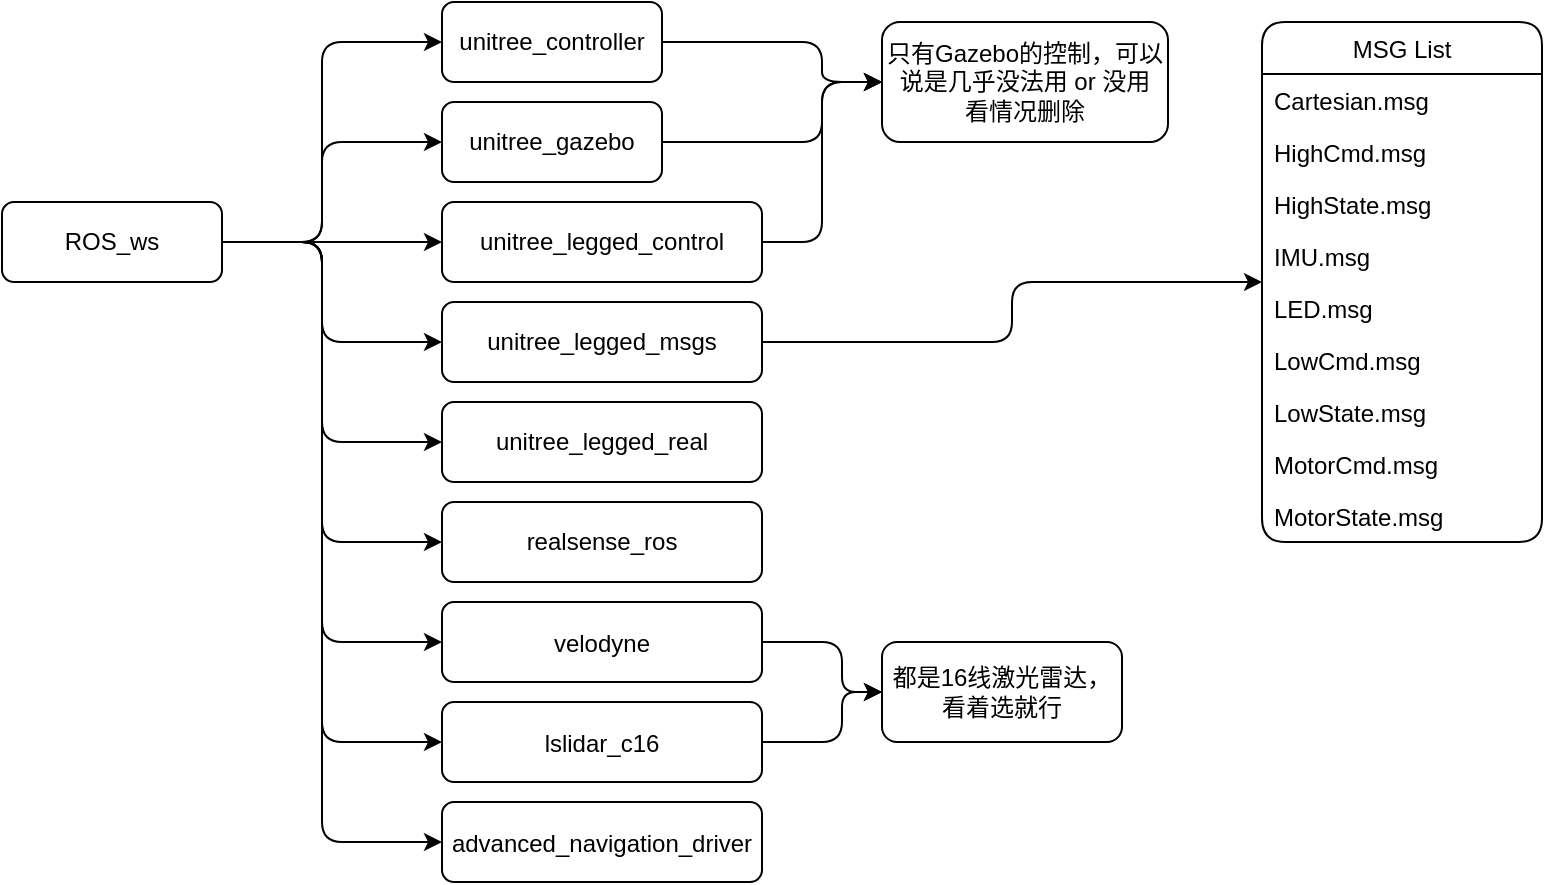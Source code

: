 <mxfile>
    <diagram id="2bcIbB1W4fU8qBgN0w6G" name="第 1 页">
        <mxGraphModel dx="865" dy="456" grid="1" gridSize="10" guides="1" tooltips="1" connect="1" arrows="1" fold="1" page="1" pageScale="1" pageWidth="827" pageHeight="1169" math="0" shadow="0">
            <root>
                <mxCell id="0"/>
                <mxCell id="1" parent="0"/>
                <mxCell id="C_AhAHpW7zwYLXLOmo2u-3" value="" style="edgeStyle=orthogonalEdgeStyle;rounded=1;orthogonalLoop=1;jettySize=auto;html=1;" parent="1" source="C_AhAHpW7zwYLXLOmo2u-1" target="C_AhAHpW7zwYLXLOmo2u-2" edge="1">
                    <mxGeometry relative="1" as="geometry"/>
                </mxCell>
                <mxCell id="C_AhAHpW7zwYLXLOmo2u-1" value="ROS_ws" style="rounded=1;whiteSpace=wrap;html=1;" parent="1" vertex="1">
                    <mxGeometry x="20" y="170" width="110" height="40" as="geometry"/>
                </mxCell>
                <mxCell id="C_AhAHpW7zwYLXLOmo2u-2" value="unitree_legged_control" style="rounded=1;whiteSpace=wrap;html=1;" parent="1" vertex="1">
                    <mxGeometry x="240" y="170" width="160" height="40" as="geometry"/>
                </mxCell>
                <mxCell id="C_AhAHpW7zwYLXLOmo2u-13" value="" style="edgeStyle=orthogonalEdgeStyle;rounded=1;orthogonalLoop=1;jettySize=auto;html=1;" parent="1" source="C_AhAHpW7zwYLXLOmo2u-4" target="C_AhAHpW7zwYLXLOmo2u-14" edge="1">
                    <mxGeometry relative="1" as="geometry">
                        <Array as="points">
                            <mxPoint x="430" y="140"/>
                            <mxPoint x="430" y="110"/>
                        </Array>
                    </mxGeometry>
                </mxCell>
                <mxCell id="C_AhAHpW7zwYLXLOmo2u-4" value="unitree_gazebo" style="rounded=1;whiteSpace=wrap;html=1;" parent="1" vertex="1">
                    <mxGeometry x="240" y="120" width="110" height="40" as="geometry"/>
                </mxCell>
                <mxCell id="C_AhAHpW7zwYLXLOmo2u-15" value="" style="edgeStyle=orthogonalEdgeStyle;rounded=1;orthogonalLoop=1;jettySize=auto;html=1;" parent="1" source="C_AhAHpW7zwYLXLOmo2u-5" target="C_AhAHpW7zwYLXLOmo2u-14" edge="1">
                    <mxGeometry relative="1" as="geometry">
                        <Array as="points">
                            <mxPoint x="430" y="90"/>
                            <mxPoint x="430" y="110"/>
                        </Array>
                    </mxGeometry>
                </mxCell>
                <mxCell id="C_AhAHpW7zwYLXLOmo2u-5" value="unitree_controller" style="rounded=1;whiteSpace=wrap;html=1;" parent="1" vertex="1">
                    <mxGeometry x="240" y="70" width="110" height="40" as="geometry"/>
                </mxCell>
                <mxCell id="C_AhAHpW7zwYLXLOmo2u-19" value="" style="edgeStyle=orthogonalEdgeStyle;rounded=1;orthogonalLoop=1;jettySize=auto;html=1;" parent="1" source="C_AhAHpW7zwYLXLOmo2u-6" target="C_AhAHpW7zwYLXLOmo2u-20" edge="1">
                    <mxGeometry relative="1" as="geometry">
                        <mxPoint x="610" y="240" as="targetPoint"/>
                    </mxGeometry>
                </mxCell>
                <mxCell id="C_AhAHpW7zwYLXLOmo2u-6" value="unitree_legged_msgs" style="rounded=1;whiteSpace=wrap;html=1;" parent="1" vertex="1">
                    <mxGeometry x="240" y="220" width="160" height="40" as="geometry"/>
                </mxCell>
                <mxCell id="C_AhAHpW7zwYLXLOmo2u-7" value="unitree_legged_real" style="rounded=1;whiteSpace=wrap;html=1;" parent="1" vertex="1">
                    <mxGeometry x="240" y="270" width="160" height="40" as="geometry"/>
                </mxCell>
                <mxCell id="C_AhAHpW7zwYLXLOmo2u-8" value="" style="edgeStyle=orthogonalEdgeStyle;rounded=1;orthogonalLoop=1;jettySize=auto;html=1;" parent="1" source="C_AhAHpW7zwYLXLOmo2u-1" target="C_AhAHpW7zwYLXLOmo2u-6" edge="1">
                    <mxGeometry relative="1" as="geometry">
                        <mxPoint x="140" y="170" as="sourcePoint"/>
                        <mxPoint x="240" y="190" as="targetPoint"/>
                        <Array as="points">
                            <mxPoint x="180" y="190"/>
                            <mxPoint x="180" y="240"/>
                        </Array>
                    </mxGeometry>
                </mxCell>
                <mxCell id="C_AhAHpW7zwYLXLOmo2u-9" value="" style="edgeStyle=orthogonalEdgeStyle;rounded=1;orthogonalLoop=1;jettySize=auto;html=1;" parent="1" source="C_AhAHpW7zwYLXLOmo2u-1" target="C_AhAHpW7zwYLXLOmo2u-7" edge="1">
                    <mxGeometry relative="1" as="geometry">
                        <mxPoint x="150" y="180" as="sourcePoint"/>
                        <mxPoint x="250" y="200" as="targetPoint"/>
                        <Array as="points">
                            <mxPoint x="180" y="190"/>
                            <mxPoint x="180" y="290"/>
                        </Array>
                    </mxGeometry>
                </mxCell>
                <mxCell id="C_AhAHpW7zwYLXLOmo2u-10" value="" style="edgeStyle=orthogonalEdgeStyle;rounded=1;orthogonalLoop=1;jettySize=auto;html=1;" parent="1" source="C_AhAHpW7zwYLXLOmo2u-1" target="C_AhAHpW7zwYLXLOmo2u-4" edge="1">
                    <mxGeometry relative="1" as="geometry">
                        <mxPoint x="160" y="190" as="sourcePoint"/>
                        <mxPoint x="260" y="210" as="targetPoint"/>
                        <Array as="points">
                            <mxPoint x="180" y="190"/>
                            <mxPoint x="180" y="140"/>
                        </Array>
                    </mxGeometry>
                </mxCell>
                <mxCell id="C_AhAHpW7zwYLXLOmo2u-11" value="" style="edgeStyle=orthogonalEdgeStyle;rounded=1;orthogonalLoop=1;jettySize=auto;html=1;" parent="1" source="C_AhAHpW7zwYLXLOmo2u-1" target="C_AhAHpW7zwYLXLOmo2u-5" edge="1">
                    <mxGeometry relative="1" as="geometry">
                        <mxPoint x="170" y="200" as="sourcePoint"/>
                        <mxPoint x="270" y="220" as="targetPoint"/>
                        <Array as="points">
                            <mxPoint x="180" y="190"/>
                            <mxPoint x="180" y="90"/>
                        </Array>
                    </mxGeometry>
                </mxCell>
                <mxCell id="C_AhAHpW7zwYLXLOmo2u-14" value="只有Gazebo的控制，可以说是几乎没法用 or 没用&lt;br&gt;看情况删除" style="rounded=1;whiteSpace=wrap;html=1;" parent="1" vertex="1">
                    <mxGeometry x="460" y="80" width="143" height="60" as="geometry"/>
                </mxCell>
                <mxCell id="C_AhAHpW7zwYLXLOmo2u-17" value="" style="edgeStyle=orthogonalEdgeStyle;rounded=1;orthogonalLoop=1;jettySize=auto;html=1;" parent="1" source="C_AhAHpW7zwYLXLOmo2u-2" target="C_AhAHpW7zwYLXLOmo2u-14" edge="1">
                    <mxGeometry relative="1" as="geometry">
                        <mxPoint x="360" y="150" as="sourcePoint"/>
                        <mxPoint x="440" y="100" as="targetPoint"/>
                        <Array as="points">
                            <mxPoint x="430" y="190"/>
                            <mxPoint x="430" y="110"/>
                        </Array>
                    </mxGeometry>
                </mxCell>
                <mxCell id="C_AhAHpW7zwYLXLOmo2u-20" value="MSG List" style="swimlane;fontStyle=0;childLayout=stackLayout;horizontal=1;startSize=26;horizontalStack=0;resizeParent=1;resizeParentMax=0;resizeLast=0;collapsible=0;marginBottom=0;rounded=1;shadow=0;glass=0;connectable=1;allowArrows=1;dropTarget=1;" parent="1" vertex="1">
                    <mxGeometry x="650" y="80" width="140" height="260" as="geometry"/>
                </mxCell>
                <mxCell id="C_AhAHpW7zwYLXLOmo2u-21" value="Cartesian.msg" style="text;strokeColor=none;fillColor=none;align=left;verticalAlign=top;spacingLeft=4;spacingRight=4;overflow=hidden;rotatable=0;points=[[0,0.5],[1,0.5]];portConstraint=eastwest;" parent="C_AhAHpW7zwYLXLOmo2u-20" vertex="1">
                    <mxGeometry y="26" width="140" height="26" as="geometry"/>
                </mxCell>
                <mxCell id="C_AhAHpW7zwYLXLOmo2u-22" value="HighCmd.msg" style="text;strokeColor=none;fillColor=none;align=left;verticalAlign=top;spacingLeft=4;spacingRight=4;overflow=hidden;rotatable=0;points=[[0,0.5],[1,0.5]];portConstraint=eastwest;" parent="C_AhAHpW7zwYLXLOmo2u-20" vertex="1">
                    <mxGeometry y="52" width="140" height="26" as="geometry"/>
                </mxCell>
                <mxCell id="C_AhAHpW7zwYLXLOmo2u-23" value="HighState.msg" style="text;strokeColor=none;fillColor=none;align=left;verticalAlign=top;spacingLeft=4;spacingRight=4;overflow=hidden;rotatable=0;points=[[0,0.5],[1,0.5]];portConstraint=eastwest;" parent="C_AhAHpW7zwYLXLOmo2u-20" vertex="1">
                    <mxGeometry y="78" width="140" height="26" as="geometry"/>
                </mxCell>
                <mxCell id="C_AhAHpW7zwYLXLOmo2u-27" value="IMU.msg" style="text;strokeColor=none;fillColor=none;align=left;verticalAlign=top;spacingLeft=4;spacingRight=4;overflow=hidden;rotatable=0;points=[[0,0.5],[1,0.5]];portConstraint=eastwest;" parent="C_AhAHpW7zwYLXLOmo2u-20" vertex="1">
                    <mxGeometry y="104" width="140" height="26" as="geometry"/>
                </mxCell>
                <mxCell id="C_AhAHpW7zwYLXLOmo2u-26" value="LED.msg" style="text;strokeColor=none;fillColor=none;align=left;verticalAlign=top;spacingLeft=4;spacingRight=4;overflow=hidden;rotatable=0;points=[[0,0.5],[1,0.5]];portConstraint=eastwest;" parent="C_AhAHpW7zwYLXLOmo2u-20" vertex="1">
                    <mxGeometry y="130" width="140" height="26" as="geometry"/>
                </mxCell>
                <mxCell id="C_AhAHpW7zwYLXLOmo2u-25" value="LowCmd.msg" style="text;strokeColor=none;fillColor=none;align=left;verticalAlign=top;spacingLeft=4;spacingRight=4;overflow=hidden;rotatable=0;points=[[0,0.5],[1,0.5]];portConstraint=eastwest;" parent="C_AhAHpW7zwYLXLOmo2u-20" vertex="1">
                    <mxGeometry y="156" width="140" height="26" as="geometry"/>
                </mxCell>
                <mxCell id="C_AhAHpW7zwYLXLOmo2u-24" value="LowState.msg" style="text;strokeColor=none;fillColor=none;align=left;verticalAlign=top;spacingLeft=4;spacingRight=4;overflow=hidden;rotatable=0;points=[[0,0.5],[1,0.5]];portConstraint=eastwest;" parent="C_AhAHpW7zwYLXLOmo2u-20" vertex="1">
                    <mxGeometry y="182" width="140" height="26" as="geometry"/>
                </mxCell>
                <mxCell id="C_AhAHpW7zwYLXLOmo2u-29" value="MotorCmd.msg" style="text;strokeColor=none;fillColor=none;align=left;verticalAlign=top;spacingLeft=4;spacingRight=4;overflow=hidden;rotatable=0;points=[[0,0.5],[1,0.5]];portConstraint=eastwest;" parent="C_AhAHpW7zwYLXLOmo2u-20" vertex="1">
                    <mxGeometry y="208" width="140" height="26" as="geometry"/>
                </mxCell>
                <mxCell id="C_AhAHpW7zwYLXLOmo2u-28" value="MotorState.msg" style="text;strokeColor=none;fillColor=none;align=left;verticalAlign=top;spacingLeft=4;spacingRight=4;overflow=hidden;rotatable=0;points=[[0,0.5],[1,0.5]];portConstraint=eastwest;" parent="C_AhAHpW7zwYLXLOmo2u-20" vertex="1">
                    <mxGeometry y="234" width="140" height="26" as="geometry"/>
                </mxCell>
                <mxCell id="C_AhAHpW7zwYLXLOmo2u-30" value="" style="edgeStyle=orthogonalEdgeStyle;rounded=1;orthogonalLoop=1;jettySize=auto;html=1;entryX=0;entryY=0.5;entryDx=0;entryDy=0;" parent="1" source="C_AhAHpW7zwYLXLOmo2u-1" target="C_AhAHpW7zwYLXLOmo2u-31" edge="1">
                    <mxGeometry relative="1" as="geometry">
                        <mxPoint x="140" y="200.034" as="sourcePoint"/>
                        <mxPoint x="250" y="300.034" as="targetPoint"/>
                        <Array as="points">
                            <mxPoint x="180" y="190"/>
                            <mxPoint x="180" y="340"/>
                        </Array>
                    </mxGeometry>
                </mxCell>
                <mxCell id="C_AhAHpW7zwYLXLOmo2u-31" value="realsense_ros" style="rounded=1;whiteSpace=wrap;html=1;" parent="1" vertex="1">
                    <mxGeometry x="240" y="320" width="160" height="40" as="geometry"/>
                </mxCell>
                <mxCell id="C_AhAHpW7zwYLXLOmo2u-32" value="&lt;p class=&quot;p1&quot; style=&quot;margin: 0px ; font-stretch: normal ; line-height: normal&quot;&gt;velodyne&lt;/p&gt;" style="rounded=1;whiteSpace=wrap;html=1;" parent="1" vertex="1">
                    <mxGeometry x="240" y="370" width="160" height="40" as="geometry"/>
                </mxCell>
                <mxCell id="C_AhAHpW7zwYLXLOmo2u-34" value="" style="edgeStyle=orthogonalEdgeStyle;rounded=1;orthogonalLoop=1;jettySize=auto;html=1;" parent="1" source="C_AhAHpW7zwYLXLOmo2u-1" target="C_AhAHpW7zwYLXLOmo2u-32" edge="1">
                    <mxGeometry relative="1" as="geometry">
                        <mxPoint x="140" y="200.034" as="sourcePoint"/>
                        <mxPoint x="250" y="350" as="targetPoint"/>
                        <Array as="points">
                            <mxPoint x="180" y="190"/>
                            <mxPoint x="180" y="390"/>
                        </Array>
                    </mxGeometry>
                </mxCell>
                <mxCell id="2" value="&lt;p class=&quot;p1&quot; style=&quot;margin: 0px ; font-stretch: normal ; line-height: normal&quot;&gt;lslidar_c16&lt;/p&gt;" style="rounded=1;whiteSpace=wrap;html=1;" parent="1" vertex="1">
                    <mxGeometry x="240" y="420" width="160" height="40" as="geometry"/>
                </mxCell>
                <mxCell id="3" value="" style="edgeStyle=orthogonalEdgeStyle;rounded=1;orthogonalLoop=1;jettySize=auto;html=1;" parent="1" source="C_AhAHpW7zwYLXLOmo2u-1" target="2" edge="1">
                    <mxGeometry relative="1" as="geometry">
                        <mxPoint x="140" y="200" as="sourcePoint"/>
                        <mxPoint x="250" y="400" as="targetPoint"/>
                        <Array as="points">
                            <mxPoint x="180" y="190"/>
                            <mxPoint x="180" y="440"/>
                        </Array>
                    </mxGeometry>
                </mxCell>
                <mxCell id="4" value="&lt;p class=&quot;p1&quot; style=&quot;margin: 0px ; font-stretch: normal ; line-height: normal&quot;&gt;advanced_navigation_driver&lt;/p&gt;" style="rounded=1;whiteSpace=wrap;html=1;" vertex="1" parent="1">
                    <mxGeometry x="240" y="470" width="160" height="40" as="geometry"/>
                </mxCell>
                <mxCell id="5" value="" style="edgeStyle=orthogonalEdgeStyle;rounded=1;orthogonalLoop=1;jettySize=auto;html=1;" edge="1" parent="1" source="C_AhAHpW7zwYLXLOmo2u-1" target="4">
                    <mxGeometry relative="1" as="geometry">
                        <mxPoint x="140" y="200" as="sourcePoint"/>
                        <mxPoint x="250" y="450" as="targetPoint"/>
                        <Array as="points">
                            <mxPoint x="180" y="190"/>
                            <mxPoint x="180" y="490"/>
                        </Array>
                    </mxGeometry>
                </mxCell>
                <mxCell id="6" value="" style="edgeStyle=orthogonalEdgeStyle;rounded=1;orthogonalLoop=1;jettySize=auto;html=1;" edge="1" parent="1" source="2" target="7">
                    <mxGeometry relative="1" as="geometry">
                        <Array as="points">
                            <mxPoint x="440" y="440"/>
                            <mxPoint x="440" y="415"/>
                        </Array>
                        <mxPoint x="360" y="150" as="sourcePoint"/>
                        <mxPoint x="510" y="370" as="targetPoint"/>
                    </mxGeometry>
                </mxCell>
                <mxCell id="7" value="都是16线激光雷达，看着选就行" style="rounded=1;whiteSpace=wrap;html=1;" vertex="1" parent="1">
                    <mxGeometry x="460" y="390" width="120" height="50" as="geometry"/>
                </mxCell>
                <mxCell id="9" value="" style="edgeStyle=orthogonalEdgeStyle;rounded=1;orthogonalLoop=1;jettySize=auto;html=1;exitX=1;exitY=0.5;exitDx=0;exitDy=0;" edge="1" parent="1" source="C_AhAHpW7zwYLXLOmo2u-32" target="7">
                    <mxGeometry relative="1" as="geometry">
                        <Array as="points">
                            <mxPoint x="440" y="390"/>
                            <mxPoint x="440" y="415"/>
                        </Array>
                        <mxPoint x="410" y="450" as="sourcePoint"/>
                        <mxPoint x="520" y="425" as="targetPoint"/>
                    </mxGeometry>
                </mxCell>
            </root>
        </mxGraphModel>
    </diagram>
</mxfile>